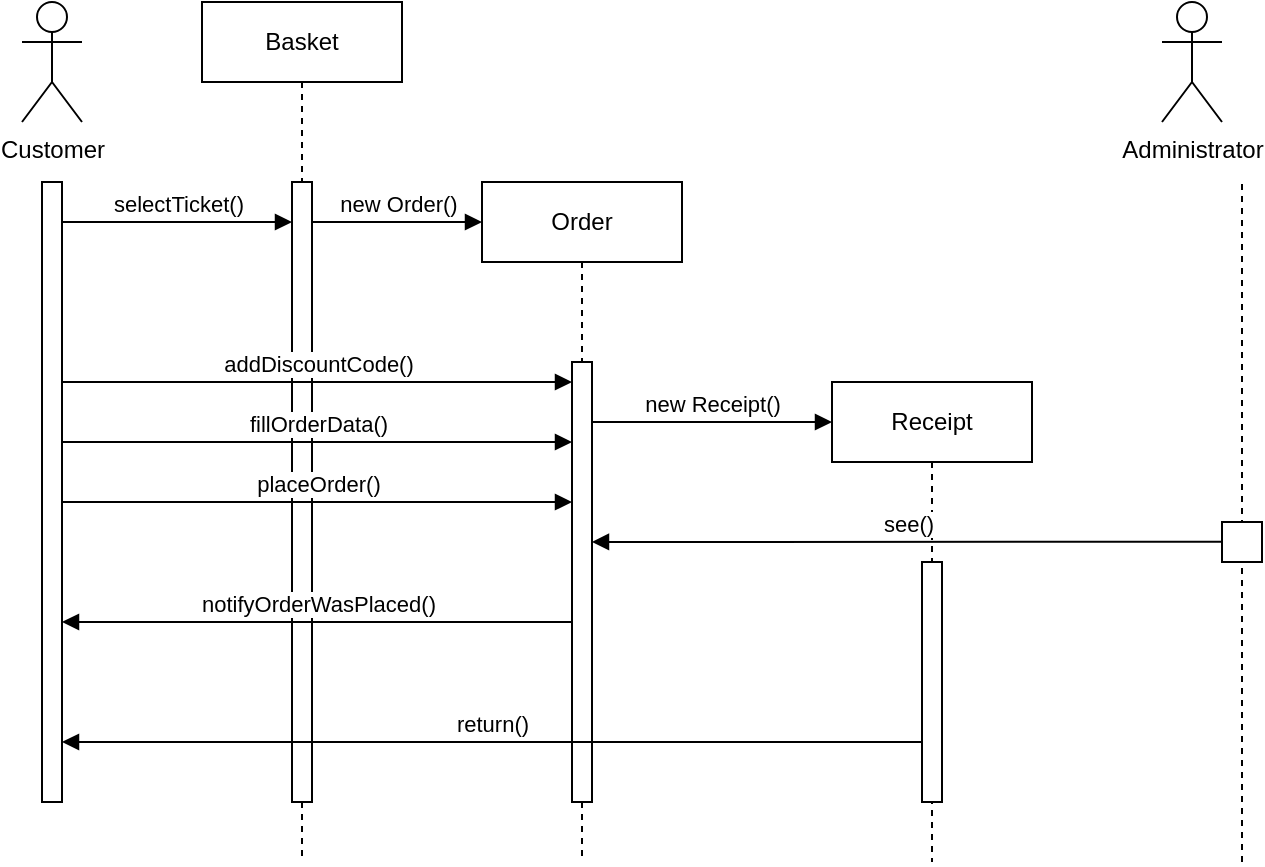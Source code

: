 <mxfile version="22.1.7" type="device">
  <diagram name="Page-1" id="2YBvvXClWsGukQMizWep">
    <mxGraphModel dx="869" dy="479" grid="1" gridSize="10" guides="1" tooltips="1" connect="1" arrows="1" fold="1" page="1" pageScale="1" pageWidth="850" pageHeight="1100" math="0" shadow="0">
      <root>
        <mxCell id="0" />
        <mxCell id="1" parent="0" />
        <mxCell id="aM9ryv3xv72pqoxQDRHE-1" value="Basket" style="shape=umlLifeline;perimeter=lifelinePerimeter;whiteSpace=wrap;html=1;container=0;dropTarget=0;collapsible=0;recursiveResize=0;outlineConnect=0;portConstraint=eastwest;newEdgeStyle={&quot;edgeStyle&quot;:&quot;elbowEdgeStyle&quot;,&quot;elbow&quot;:&quot;vertical&quot;,&quot;curved&quot;:0,&quot;rounded&quot;:0};" parent="1" vertex="1">
          <mxGeometry x="110" y="20" width="100" height="430" as="geometry" />
        </mxCell>
        <mxCell id="aM9ryv3xv72pqoxQDRHE-2" value="" style="html=1;points=[];perimeter=orthogonalPerimeter;outlineConnect=0;targetShapes=umlLifeline;portConstraint=eastwest;newEdgeStyle={&quot;edgeStyle&quot;:&quot;elbowEdgeStyle&quot;,&quot;elbow&quot;:&quot;vertical&quot;,&quot;curved&quot;:0,&quot;rounded&quot;:0};" parent="aM9ryv3xv72pqoxQDRHE-1" vertex="1">
          <mxGeometry x="45" y="90" width="10" height="310" as="geometry" />
        </mxCell>
        <mxCell id="5Pb1svaZd6sjERQV79Oo-1" value="Customer" style="shape=umlActor;verticalLabelPosition=bottom;verticalAlign=top;html=1;" vertex="1" parent="1">
          <mxGeometry x="20" y="20" width="30" height="60" as="geometry" />
        </mxCell>
        <mxCell id="5Pb1svaZd6sjERQV79Oo-2" value="" style="html=1;points=[];perimeter=orthogonalPerimeter;outlineConnect=0;targetShapes=umlLifeline;portConstraint=eastwest;newEdgeStyle={&quot;edgeStyle&quot;:&quot;elbowEdgeStyle&quot;,&quot;elbow&quot;:&quot;vertical&quot;,&quot;curved&quot;:0,&quot;rounded&quot;:0};" vertex="1" parent="1">
          <mxGeometry x="30" y="110" width="10" height="310" as="geometry" />
        </mxCell>
        <mxCell id="5Pb1svaZd6sjERQV79Oo-3" value="selectTicket()" style="html=1;verticalAlign=bottom;endArrow=block;edgeStyle=elbowEdgeStyle;elbow=vertical;curved=0;rounded=0;" edge="1" parent="1" target="aM9ryv3xv72pqoxQDRHE-2">
          <mxGeometry relative="1" as="geometry">
            <mxPoint x="40" y="130" as="sourcePoint" />
            <Array as="points">
              <mxPoint x="55" y="130" />
            </Array>
            <mxPoint x="140" y="130" as="targetPoint" />
          </mxGeometry>
        </mxCell>
        <mxCell id="5Pb1svaZd6sjERQV79Oo-8" value="Order" style="shape=umlLifeline;perimeter=lifelinePerimeter;whiteSpace=wrap;html=1;container=0;dropTarget=0;collapsible=0;recursiveResize=0;outlineConnect=0;portConstraint=eastwest;newEdgeStyle={&quot;edgeStyle&quot;:&quot;elbowEdgeStyle&quot;,&quot;elbow&quot;:&quot;vertical&quot;,&quot;curved&quot;:0,&quot;rounded&quot;:0};" vertex="1" parent="1">
          <mxGeometry x="250" y="110" width="100" height="340" as="geometry" />
        </mxCell>
        <mxCell id="5Pb1svaZd6sjERQV79Oo-9" value="" style="html=1;points=[];perimeter=orthogonalPerimeter;outlineConnect=0;targetShapes=umlLifeline;portConstraint=eastwest;newEdgeStyle={&quot;edgeStyle&quot;:&quot;elbowEdgeStyle&quot;,&quot;elbow&quot;:&quot;vertical&quot;,&quot;curved&quot;:0,&quot;rounded&quot;:0};" vertex="1" parent="5Pb1svaZd6sjERQV79Oo-8">
          <mxGeometry x="45" y="90" width="10" height="220" as="geometry" />
        </mxCell>
        <mxCell id="5Pb1svaZd6sjERQV79Oo-10" value="new Order()" style="html=1;verticalAlign=bottom;endArrow=block;edgeStyle=elbowEdgeStyle;elbow=vertical;curved=0;rounded=0;entryX=0;entryY=0.5;entryDx=0;entryDy=0;" edge="1" parent="1" source="aM9ryv3xv72pqoxQDRHE-2" target="5Pb1svaZd6sjERQV79Oo-11">
          <mxGeometry relative="1" as="geometry">
            <mxPoint x="170" y="130" as="sourcePoint" />
            <Array as="points" />
            <mxPoint x="420" y="130.29" as="targetPoint" />
          </mxGeometry>
        </mxCell>
        <mxCell id="5Pb1svaZd6sjERQV79Oo-11" value="Order" style="html=1;whiteSpace=wrap;" vertex="1" parent="1">
          <mxGeometry x="250" y="110" width="100" height="40" as="geometry" />
        </mxCell>
        <mxCell id="5Pb1svaZd6sjERQV79Oo-12" value="placeOrder()" style="html=1;verticalAlign=bottom;endArrow=block;edgeStyle=elbowEdgeStyle;elbow=vertical;curved=0;rounded=0;" edge="1" parent="1">
          <mxGeometry relative="1" as="geometry">
            <mxPoint x="40" y="270" as="sourcePoint" />
            <Array as="points">
              <mxPoint x="280" y="270" />
            </Array>
            <mxPoint x="295" y="270" as="targetPoint" />
          </mxGeometry>
        </mxCell>
        <mxCell id="5Pb1svaZd6sjERQV79Oo-13" value="addDiscountCode()" style="html=1;verticalAlign=bottom;endArrow=block;edgeStyle=elbowEdgeStyle;elbow=vertical;curved=0;rounded=0;" edge="1" parent="1" target="5Pb1svaZd6sjERQV79Oo-9">
          <mxGeometry relative="1" as="geometry">
            <mxPoint x="40" y="210" as="sourcePoint" />
            <Array as="points">
              <mxPoint x="285" y="210" />
            </Array>
            <mxPoint x="300" y="210" as="targetPoint" />
          </mxGeometry>
        </mxCell>
        <mxCell id="5Pb1svaZd6sjERQV79Oo-16" value="fillOrderData()" style="html=1;verticalAlign=bottom;endArrow=block;edgeStyle=elbowEdgeStyle;elbow=vertical;curved=0;rounded=0;" edge="1" parent="1">
          <mxGeometry relative="1" as="geometry">
            <mxPoint x="40" y="240" as="sourcePoint" />
            <Array as="points">
              <mxPoint x="280" y="240" />
            </Array>
            <mxPoint x="295" y="240" as="targetPoint" />
          </mxGeometry>
        </mxCell>
        <mxCell id="5Pb1svaZd6sjERQV79Oo-17" value="notifyOrderWasPlaced()" style="html=1;verticalAlign=bottom;endArrow=block;edgeStyle=elbowEdgeStyle;elbow=vertical;curved=0;rounded=0;" edge="1" parent="1">
          <mxGeometry relative="1" as="geometry">
            <mxPoint x="295" y="330" as="sourcePoint" />
            <Array as="points">
              <mxPoint x="60" y="330" />
            </Array>
            <mxPoint x="40" y="330" as="targetPoint" />
          </mxGeometry>
        </mxCell>
        <mxCell id="5Pb1svaZd6sjERQV79Oo-18" value="new Receipt()" style="html=1;verticalAlign=bottom;endArrow=block;edgeStyle=elbowEdgeStyle;elbow=vertical;curved=0;rounded=0;" edge="1" parent="1" source="5Pb1svaZd6sjERQV79Oo-9" target="5Pb1svaZd6sjERQV79Oo-20">
          <mxGeometry relative="1" as="geometry">
            <mxPoint x="330" y="229.71" as="sourcePoint" />
            <Array as="points" />
            <mxPoint x="420" y="230" as="targetPoint" />
          </mxGeometry>
        </mxCell>
        <mxCell id="5Pb1svaZd6sjERQV79Oo-20" value="Receipt" style="html=1;whiteSpace=wrap;" vertex="1" parent="1">
          <mxGeometry x="425" y="210" width="100" height="40" as="geometry" />
        </mxCell>
        <mxCell id="5Pb1svaZd6sjERQV79Oo-21" value="Receipt" style="shape=umlLifeline;perimeter=lifelinePerimeter;whiteSpace=wrap;html=1;container=0;dropTarget=0;collapsible=0;recursiveResize=0;outlineConnect=0;portConstraint=eastwest;newEdgeStyle={&quot;edgeStyle&quot;:&quot;elbowEdgeStyle&quot;,&quot;elbow&quot;:&quot;vertical&quot;,&quot;curved&quot;:0,&quot;rounded&quot;:0};" vertex="1" parent="1">
          <mxGeometry x="425" y="210" width="100" height="240" as="geometry" />
        </mxCell>
        <mxCell id="5Pb1svaZd6sjERQV79Oo-22" value="" style="html=1;points=[];perimeter=orthogonalPerimeter;outlineConnect=0;targetShapes=umlLifeline;portConstraint=eastwest;newEdgeStyle={&quot;edgeStyle&quot;:&quot;elbowEdgeStyle&quot;,&quot;elbow&quot;:&quot;vertical&quot;,&quot;curved&quot;:0,&quot;rounded&quot;:0};" vertex="1" parent="5Pb1svaZd6sjERQV79Oo-21">
          <mxGeometry x="45" y="90" width="10" height="120" as="geometry" />
        </mxCell>
        <mxCell id="5Pb1svaZd6sjERQV79Oo-24" value="return()" style="html=1;verticalAlign=bottom;endArrow=block;edgeStyle=elbowEdgeStyle;elbow=vertical;curved=0;rounded=0;" edge="1" parent="1" source="5Pb1svaZd6sjERQV79Oo-22">
          <mxGeometry relative="1" as="geometry">
            <mxPoint x="295" y="390" as="sourcePoint" />
            <Array as="points">
              <mxPoint x="60" y="390" />
            </Array>
            <mxPoint x="40" y="390" as="targetPoint" />
          </mxGeometry>
        </mxCell>
        <mxCell id="5Pb1svaZd6sjERQV79Oo-26" value="Administrator" style="shape=umlActor;verticalLabelPosition=bottom;verticalAlign=top;html=1;" vertex="1" parent="1">
          <mxGeometry x="590" y="20" width="30" height="60" as="geometry" />
        </mxCell>
        <mxCell id="5Pb1svaZd6sjERQV79Oo-30" value="" style="endArrow=none;dashed=1;html=1;rounded=0;" edge="1" parent="1">
          <mxGeometry width="50" height="50" relative="1" as="geometry">
            <mxPoint x="630" y="450" as="sourcePoint" />
            <mxPoint x="630" y="110" as="targetPoint" />
          </mxGeometry>
        </mxCell>
        <mxCell id="5Pb1svaZd6sjERQV79Oo-31" value="see()" style="html=1;verticalAlign=bottom;endArrow=block;edgeStyle=elbowEdgeStyle;elbow=vertical;curved=0;rounded=0;" edge="1" parent="1">
          <mxGeometry relative="1" as="geometry">
            <mxPoint x="620" y="289.863" as="sourcePoint" />
            <Array as="points" />
            <mxPoint x="305" y="289.717" as="targetPoint" />
          </mxGeometry>
        </mxCell>
        <mxCell id="5Pb1svaZd6sjERQV79Oo-32" value="" style="html=1;whiteSpace=wrap;" vertex="1" parent="1">
          <mxGeometry x="620" y="280" width="20" height="20" as="geometry" />
        </mxCell>
      </root>
    </mxGraphModel>
  </diagram>
</mxfile>
